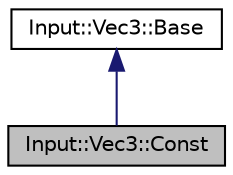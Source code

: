 digraph G
{
  edge [fontname="Helvetica",fontsize="10",labelfontname="Helvetica",labelfontsize="10"];
  node [fontname="Helvetica",fontsize="10",shape=record];
  Node1 [label="Input::Vec3::Const",height=0.2,width=0.4,color="black", fillcolor="grey75", style="filled" fontcolor="black"];
  Node2 -> Node1 [dir=back,color="midnightblue",fontsize="10",style="solid"];
  Node2 [label="Input::Vec3::Base",height=0.2,width=0.4,color="black", fillcolor="white", style="filled",URL="$classInput_1_1Vec3_1_1Base.html"];
}
